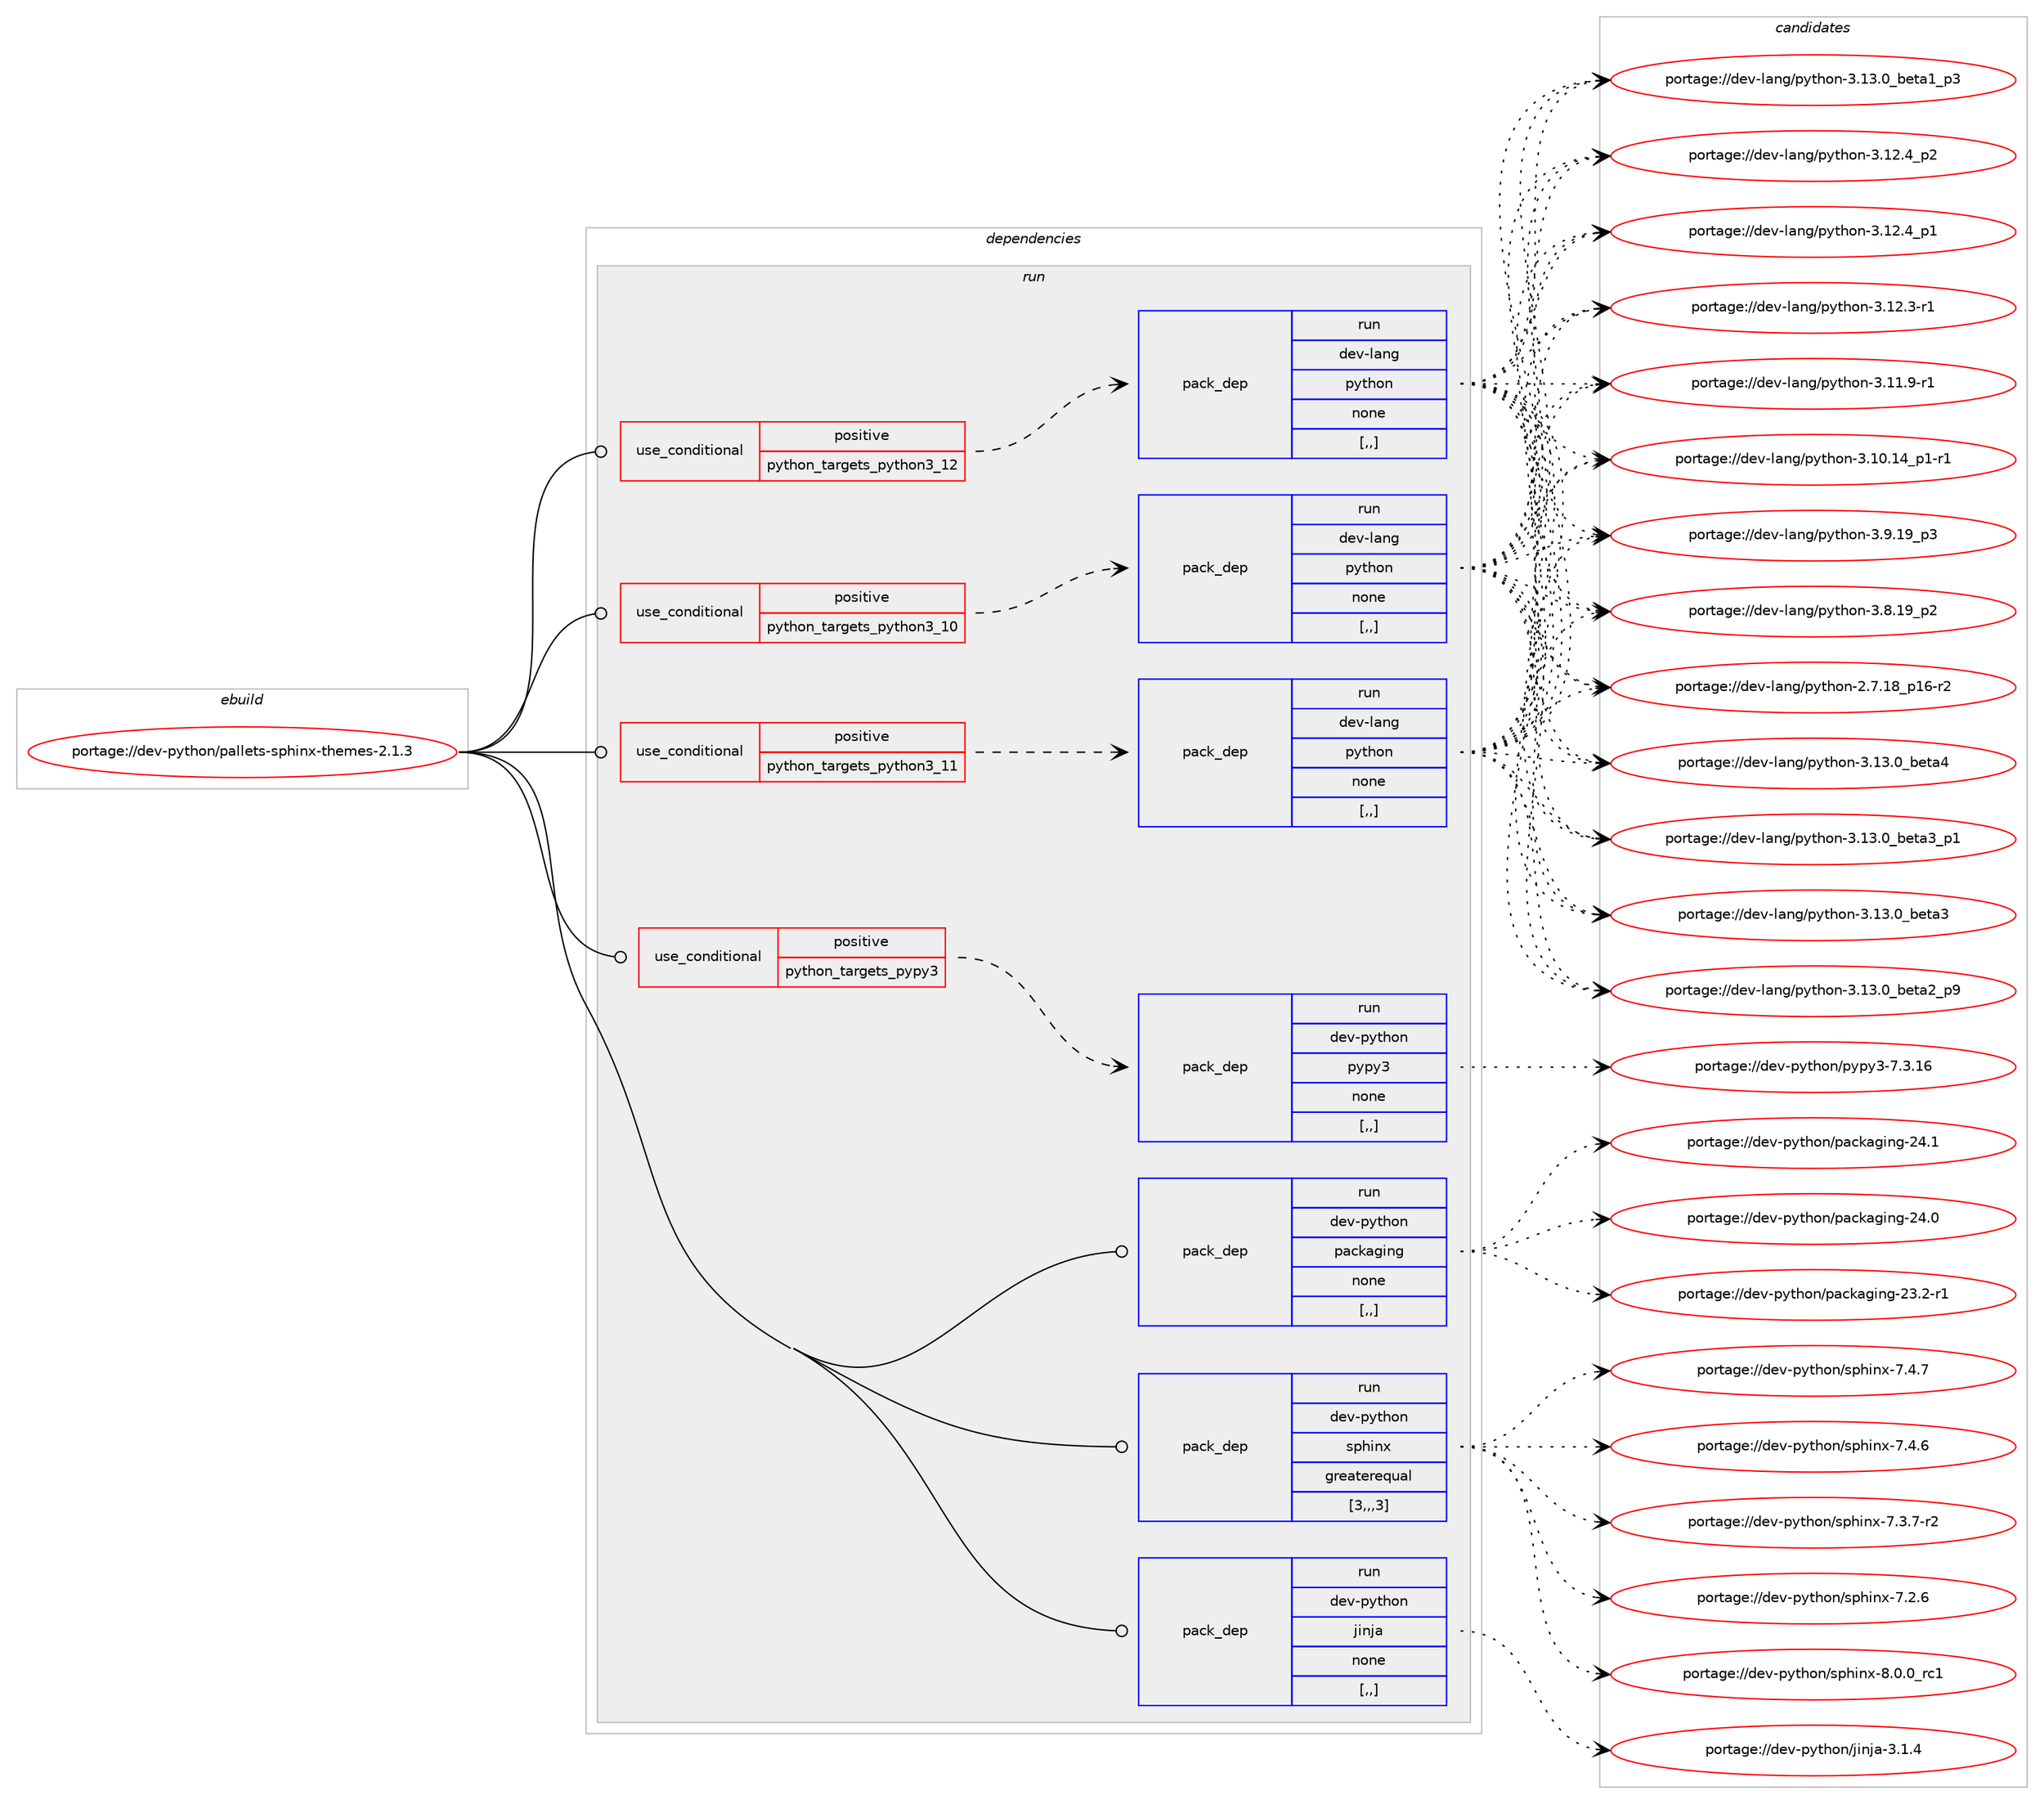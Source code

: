 digraph prolog {

# *************
# Graph options
# *************

newrank=true;
concentrate=true;
compound=true;
graph [rankdir=LR,fontname=Helvetica,fontsize=10,ranksep=1.5];#, ranksep=2.5, nodesep=0.2];
edge  [arrowhead=vee];
node  [fontname=Helvetica,fontsize=10];

# **********
# The ebuild
# **********

subgraph cluster_leftcol {
color=gray;
label=<<i>ebuild</i>>;
id [label="portage://dev-python/pallets-sphinx-themes-2.1.3", color=red, width=4, href="../dev-python/pallets-sphinx-themes-2.1.3.svg"];
}

# ****************
# The dependencies
# ****************

subgraph cluster_midcol {
color=gray;
label=<<i>dependencies</i>>;
subgraph cluster_compile {
fillcolor="#eeeeee";
style=filled;
label=<<i>compile</i>>;
}
subgraph cluster_compileandrun {
fillcolor="#eeeeee";
style=filled;
label=<<i>compile and run</i>>;
}
subgraph cluster_run {
fillcolor="#eeeeee";
style=filled;
label=<<i>run</i>>;
subgraph cond35661 {
dependency153592 [label=<<TABLE BORDER="0" CELLBORDER="1" CELLSPACING="0" CELLPADDING="4"><TR><TD ROWSPAN="3" CELLPADDING="10">use_conditional</TD></TR><TR><TD>positive</TD></TR><TR><TD>python_targets_pypy3</TD></TR></TABLE>>, shape=none, color=red];
subgraph pack116681 {
dependency153593 [label=<<TABLE BORDER="0" CELLBORDER="1" CELLSPACING="0" CELLPADDING="4" WIDTH="220"><TR><TD ROWSPAN="6" CELLPADDING="30">pack_dep</TD></TR><TR><TD WIDTH="110">run</TD></TR><TR><TD>dev-python</TD></TR><TR><TD>pypy3</TD></TR><TR><TD>none</TD></TR><TR><TD>[,,]</TD></TR></TABLE>>, shape=none, color=blue];
}
dependency153592:e -> dependency153593:w [weight=20,style="dashed",arrowhead="vee"];
}
id:e -> dependency153592:w [weight=20,style="solid",arrowhead="odot"];
subgraph cond35662 {
dependency153594 [label=<<TABLE BORDER="0" CELLBORDER="1" CELLSPACING="0" CELLPADDING="4"><TR><TD ROWSPAN="3" CELLPADDING="10">use_conditional</TD></TR><TR><TD>positive</TD></TR><TR><TD>python_targets_python3_10</TD></TR></TABLE>>, shape=none, color=red];
subgraph pack116682 {
dependency153595 [label=<<TABLE BORDER="0" CELLBORDER="1" CELLSPACING="0" CELLPADDING="4" WIDTH="220"><TR><TD ROWSPAN="6" CELLPADDING="30">pack_dep</TD></TR><TR><TD WIDTH="110">run</TD></TR><TR><TD>dev-lang</TD></TR><TR><TD>python</TD></TR><TR><TD>none</TD></TR><TR><TD>[,,]</TD></TR></TABLE>>, shape=none, color=blue];
}
dependency153594:e -> dependency153595:w [weight=20,style="dashed",arrowhead="vee"];
}
id:e -> dependency153594:w [weight=20,style="solid",arrowhead="odot"];
subgraph cond35663 {
dependency153596 [label=<<TABLE BORDER="0" CELLBORDER="1" CELLSPACING="0" CELLPADDING="4"><TR><TD ROWSPAN="3" CELLPADDING="10">use_conditional</TD></TR><TR><TD>positive</TD></TR><TR><TD>python_targets_python3_11</TD></TR></TABLE>>, shape=none, color=red];
subgraph pack116683 {
dependency153597 [label=<<TABLE BORDER="0" CELLBORDER="1" CELLSPACING="0" CELLPADDING="4" WIDTH="220"><TR><TD ROWSPAN="6" CELLPADDING="30">pack_dep</TD></TR><TR><TD WIDTH="110">run</TD></TR><TR><TD>dev-lang</TD></TR><TR><TD>python</TD></TR><TR><TD>none</TD></TR><TR><TD>[,,]</TD></TR></TABLE>>, shape=none, color=blue];
}
dependency153596:e -> dependency153597:w [weight=20,style="dashed",arrowhead="vee"];
}
id:e -> dependency153596:w [weight=20,style="solid",arrowhead="odot"];
subgraph cond35664 {
dependency153598 [label=<<TABLE BORDER="0" CELLBORDER="1" CELLSPACING="0" CELLPADDING="4"><TR><TD ROWSPAN="3" CELLPADDING="10">use_conditional</TD></TR><TR><TD>positive</TD></TR><TR><TD>python_targets_python3_12</TD></TR></TABLE>>, shape=none, color=red];
subgraph pack116684 {
dependency153599 [label=<<TABLE BORDER="0" CELLBORDER="1" CELLSPACING="0" CELLPADDING="4" WIDTH="220"><TR><TD ROWSPAN="6" CELLPADDING="30">pack_dep</TD></TR><TR><TD WIDTH="110">run</TD></TR><TR><TD>dev-lang</TD></TR><TR><TD>python</TD></TR><TR><TD>none</TD></TR><TR><TD>[,,]</TD></TR></TABLE>>, shape=none, color=blue];
}
dependency153598:e -> dependency153599:w [weight=20,style="dashed",arrowhead="vee"];
}
id:e -> dependency153598:w [weight=20,style="solid",arrowhead="odot"];
subgraph pack116685 {
dependency153600 [label=<<TABLE BORDER="0" CELLBORDER="1" CELLSPACING="0" CELLPADDING="4" WIDTH="220"><TR><TD ROWSPAN="6" CELLPADDING="30">pack_dep</TD></TR><TR><TD WIDTH="110">run</TD></TR><TR><TD>dev-python</TD></TR><TR><TD>jinja</TD></TR><TR><TD>none</TD></TR><TR><TD>[,,]</TD></TR></TABLE>>, shape=none, color=blue];
}
id:e -> dependency153600:w [weight=20,style="solid",arrowhead="odot"];
subgraph pack116686 {
dependency153601 [label=<<TABLE BORDER="0" CELLBORDER="1" CELLSPACING="0" CELLPADDING="4" WIDTH="220"><TR><TD ROWSPAN="6" CELLPADDING="30">pack_dep</TD></TR><TR><TD WIDTH="110">run</TD></TR><TR><TD>dev-python</TD></TR><TR><TD>packaging</TD></TR><TR><TD>none</TD></TR><TR><TD>[,,]</TD></TR></TABLE>>, shape=none, color=blue];
}
id:e -> dependency153601:w [weight=20,style="solid",arrowhead="odot"];
subgraph pack116687 {
dependency153602 [label=<<TABLE BORDER="0" CELLBORDER="1" CELLSPACING="0" CELLPADDING="4" WIDTH="220"><TR><TD ROWSPAN="6" CELLPADDING="30">pack_dep</TD></TR><TR><TD WIDTH="110">run</TD></TR><TR><TD>dev-python</TD></TR><TR><TD>sphinx</TD></TR><TR><TD>greaterequal</TD></TR><TR><TD>[3,,,3]</TD></TR></TABLE>>, shape=none, color=blue];
}
id:e -> dependency153602:w [weight=20,style="solid",arrowhead="odot"];
}
}

# **************
# The candidates
# **************

subgraph cluster_choices {
rank=same;
color=gray;
label=<<i>candidates</i>>;

subgraph choice116681 {
color=black;
nodesep=1;
choice10010111845112121116104111110471121211121215145554651464954 [label="portage://dev-python/pypy3-7.3.16", color=red, width=4,href="../dev-python/pypy3-7.3.16.svg"];
dependency153593:e -> choice10010111845112121116104111110471121211121215145554651464954:w [style=dotted,weight="100"];
}
subgraph choice116682 {
color=black;
nodesep=1;
choice1001011184510897110103471121211161041111104551464951464895981011169752 [label="portage://dev-lang/python-3.13.0_beta4", color=red, width=4,href="../dev-lang/python-3.13.0_beta4.svg"];
choice10010111845108971101034711212111610411111045514649514648959810111697519511249 [label="portage://dev-lang/python-3.13.0_beta3_p1", color=red, width=4,href="../dev-lang/python-3.13.0_beta3_p1.svg"];
choice1001011184510897110103471121211161041111104551464951464895981011169751 [label="portage://dev-lang/python-3.13.0_beta3", color=red, width=4,href="../dev-lang/python-3.13.0_beta3.svg"];
choice10010111845108971101034711212111610411111045514649514648959810111697509511257 [label="portage://dev-lang/python-3.13.0_beta2_p9", color=red, width=4,href="../dev-lang/python-3.13.0_beta2_p9.svg"];
choice10010111845108971101034711212111610411111045514649514648959810111697499511251 [label="portage://dev-lang/python-3.13.0_beta1_p3", color=red, width=4,href="../dev-lang/python-3.13.0_beta1_p3.svg"];
choice100101118451089711010347112121116104111110455146495046529511250 [label="portage://dev-lang/python-3.12.4_p2", color=red, width=4,href="../dev-lang/python-3.12.4_p2.svg"];
choice100101118451089711010347112121116104111110455146495046529511249 [label="portage://dev-lang/python-3.12.4_p1", color=red, width=4,href="../dev-lang/python-3.12.4_p1.svg"];
choice100101118451089711010347112121116104111110455146495046514511449 [label="portage://dev-lang/python-3.12.3-r1", color=red, width=4,href="../dev-lang/python-3.12.3-r1.svg"];
choice100101118451089711010347112121116104111110455146494946574511449 [label="portage://dev-lang/python-3.11.9-r1", color=red, width=4,href="../dev-lang/python-3.11.9-r1.svg"];
choice100101118451089711010347112121116104111110455146494846495295112494511449 [label="portage://dev-lang/python-3.10.14_p1-r1", color=red, width=4,href="../dev-lang/python-3.10.14_p1-r1.svg"];
choice100101118451089711010347112121116104111110455146574649579511251 [label="portage://dev-lang/python-3.9.19_p3", color=red, width=4,href="../dev-lang/python-3.9.19_p3.svg"];
choice100101118451089711010347112121116104111110455146564649579511250 [label="portage://dev-lang/python-3.8.19_p2", color=red, width=4,href="../dev-lang/python-3.8.19_p2.svg"];
choice100101118451089711010347112121116104111110455046554649569511249544511450 [label="portage://dev-lang/python-2.7.18_p16-r2", color=red, width=4,href="../dev-lang/python-2.7.18_p16-r2.svg"];
dependency153595:e -> choice1001011184510897110103471121211161041111104551464951464895981011169752:w [style=dotted,weight="100"];
dependency153595:e -> choice10010111845108971101034711212111610411111045514649514648959810111697519511249:w [style=dotted,weight="100"];
dependency153595:e -> choice1001011184510897110103471121211161041111104551464951464895981011169751:w [style=dotted,weight="100"];
dependency153595:e -> choice10010111845108971101034711212111610411111045514649514648959810111697509511257:w [style=dotted,weight="100"];
dependency153595:e -> choice10010111845108971101034711212111610411111045514649514648959810111697499511251:w [style=dotted,weight="100"];
dependency153595:e -> choice100101118451089711010347112121116104111110455146495046529511250:w [style=dotted,weight="100"];
dependency153595:e -> choice100101118451089711010347112121116104111110455146495046529511249:w [style=dotted,weight="100"];
dependency153595:e -> choice100101118451089711010347112121116104111110455146495046514511449:w [style=dotted,weight="100"];
dependency153595:e -> choice100101118451089711010347112121116104111110455146494946574511449:w [style=dotted,weight="100"];
dependency153595:e -> choice100101118451089711010347112121116104111110455146494846495295112494511449:w [style=dotted,weight="100"];
dependency153595:e -> choice100101118451089711010347112121116104111110455146574649579511251:w [style=dotted,weight="100"];
dependency153595:e -> choice100101118451089711010347112121116104111110455146564649579511250:w [style=dotted,weight="100"];
dependency153595:e -> choice100101118451089711010347112121116104111110455046554649569511249544511450:w [style=dotted,weight="100"];
}
subgraph choice116683 {
color=black;
nodesep=1;
choice1001011184510897110103471121211161041111104551464951464895981011169752 [label="portage://dev-lang/python-3.13.0_beta4", color=red, width=4,href="../dev-lang/python-3.13.0_beta4.svg"];
choice10010111845108971101034711212111610411111045514649514648959810111697519511249 [label="portage://dev-lang/python-3.13.0_beta3_p1", color=red, width=4,href="../dev-lang/python-3.13.0_beta3_p1.svg"];
choice1001011184510897110103471121211161041111104551464951464895981011169751 [label="portage://dev-lang/python-3.13.0_beta3", color=red, width=4,href="../dev-lang/python-3.13.0_beta3.svg"];
choice10010111845108971101034711212111610411111045514649514648959810111697509511257 [label="portage://dev-lang/python-3.13.0_beta2_p9", color=red, width=4,href="../dev-lang/python-3.13.0_beta2_p9.svg"];
choice10010111845108971101034711212111610411111045514649514648959810111697499511251 [label="portage://dev-lang/python-3.13.0_beta1_p3", color=red, width=4,href="../dev-lang/python-3.13.0_beta1_p3.svg"];
choice100101118451089711010347112121116104111110455146495046529511250 [label="portage://dev-lang/python-3.12.4_p2", color=red, width=4,href="../dev-lang/python-3.12.4_p2.svg"];
choice100101118451089711010347112121116104111110455146495046529511249 [label="portage://dev-lang/python-3.12.4_p1", color=red, width=4,href="../dev-lang/python-3.12.4_p1.svg"];
choice100101118451089711010347112121116104111110455146495046514511449 [label="portage://dev-lang/python-3.12.3-r1", color=red, width=4,href="../dev-lang/python-3.12.3-r1.svg"];
choice100101118451089711010347112121116104111110455146494946574511449 [label="portage://dev-lang/python-3.11.9-r1", color=red, width=4,href="../dev-lang/python-3.11.9-r1.svg"];
choice100101118451089711010347112121116104111110455146494846495295112494511449 [label="portage://dev-lang/python-3.10.14_p1-r1", color=red, width=4,href="../dev-lang/python-3.10.14_p1-r1.svg"];
choice100101118451089711010347112121116104111110455146574649579511251 [label="portage://dev-lang/python-3.9.19_p3", color=red, width=4,href="../dev-lang/python-3.9.19_p3.svg"];
choice100101118451089711010347112121116104111110455146564649579511250 [label="portage://dev-lang/python-3.8.19_p2", color=red, width=4,href="../dev-lang/python-3.8.19_p2.svg"];
choice100101118451089711010347112121116104111110455046554649569511249544511450 [label="portage://dev-lang/python-2.7.18_p16-r2", color=red, width=4,href="../dev-lang/python-2.7.18_p16-r2.svg"];
dependency153597:e -> choice1001011184510897110103471121211161041111104551464951464895981011169752:w [style=dotted,weight="100"];
dependency153597:e -> choice10010111845108971101034711212111610411111045514649514648959810111697519511249:w [style=dotted,weight="100"];
dependency153597:e -> choice1001011184510897110103471121211161041111104551464951464895981011169751:w [style=dotted,weight="100"];
dependency153597:e -> choice10010111845108971101034711212111610411111045514649514648959810111697509511257:w [style=dotted,weight="100"];
dependency153597:e -> choice10010111845108971101034711212111610411111045514649514648959810111697499511251:w [style=dotted,weight="100"];
dependency153597:e -> choice100101118451089711010347112121116104111110455146495046529511250:w [style=dotted,weight="100"];
dependency153597:e -> choice100101118451089711010347112121116104111110455146495046529511249:w [style=dotted,weight="100"];
dependency153597:e -> choice100101118451089711010347112121116104111110455146495046514511449:w [style=dotted,weight="100"];
dependency153597:e -> choice100101118451089711010347112121116104111110455146494946574511449:w [style=dotted,weight="100"];
dependency153597:e -> choice100101118451089711010347112121116104111110455146494846495295112494511449:w [style=dotted,weight="100"];
dependency153597:e -> choice100101118451089711010347112121116104111110455146574649579511251:w [style=dotted,weight="100"];
dependency153597:e -> choice100101118451089711010347112121116104111110455146564649579511250:w [style=dotted,weight="100"];
dependency153597:e -> choice100101118451089711010347112121116104111110455046554649569511249544511450:w [style=dotted,weight="100"];
}
subgraph choice116684 {
color=black;
nodesep=1;
choice1001011184510897110103471121211161041111104551464951464895981011169752 [label="portage://dev-lang/python-3.13.0_beta4", color=red, width=4,href="../dev-lang/python-3.13.0_beta4.svg"];
choice10010111845108971101034711212111610411111045514649514648959810111697519511249 [label="portage://dev-lang/python-3.13.0_beta3_p1", color=red, width=4,href="../dev-lang/python-3.13.0_beta3_p1.svg"];
choice1001011184510897110103471121211161041111104551464951464895981011169751 [label="portage://dev-lang/python-3.13.0_beta3", color=red, width=4,href="../dev-lang/python-3.13.0_beta3.svg"];
choice10010111845108971101034711212111610411111045514649514648959810111697509511257 [label="portage://dev-lang/python-3.13.0_beta2_p9", color=red, width=4,href="../dev-lang/python-3.13.0_beta2_p9.svg"];
choice10010111845108971101034711212111610411111045514649514648959810111697499511251 [label="portage://dev-lang/python-3.13.0_beta1_p3", color=red, width=4,href="../dev-lang/python-3.13.0_beta1_p3.svg"];
choice100101118451089711010347112121116104111110455146495046529511250 [label="portage://dev-lang/python-3.12.4_p2", color=red, width=4,href="../dev-lang/python-3.12.4_p2.svg"];
choice100101118451089711010347112121116104111110455146495046529511249 [label="portage://dev-lang/python-3.12.4_p1", color=red, width=4,href="../dev-lang/python-3.12.4_p1.svg"];
choice100101118451089711010347112121116104111110455146495046514511449 [label="portage://dev-lang/python-3.12.3-r1", color=red, width=4,href="../dev-lang/python-3.12.3-r1.svg"];
choice100101118451089711010347112121116104111110455146494946574511449 [label="portage://dev-lang/python-3.11.9-r1", color=red, width=4,href="../dev-lang/python-3.11.9-r1.svg"];
choice100101118451089711010347112121116104111110455146494846495295112494511449 [label="portage://dev-lang/python-3.10.14_p1-r1", color=red, width=4,href="../dev-lang/python-3.10.14_p1-r1.svg"];
choice100101118451089711010347112121116104111110455146574649579511251 [label="portage://dev-lang/python-3.9.19_p3", color=red, width=4,href="../dev-lang/python-3.9.19_p3.svg"];
choice100101118451089711010347112121116104111110455146564649579511250 [label="portage://dev-lang/python-3.8.19_p2", color=red, width=4,href="../dev-lang/python-3.8.19_p2.svg"];
choice100101118451089711010347112121116104111110455046554649569511249544511450 [label="portage://dev-lang/python-2.7.18_p16-r2", color=red, width=4,href="../dev-lang/python-2.7.18_p16-r2.svg"];
dependency153599:e -> choice1001011184510897110103471121211161041111104551464951464895981011169752:w [style=dotted,weight="100"];
dependency153599:e -> choice10010111845108971101034711212111610411111045514649514648959810111697519511249:w [style=dotted,weight="100"];
dependency153599:e -> choice1001011184510897110103471121211161041111104551464951464895981011169751:w [style=dotted,weight="100"];
dependency153599:e -> choice10010111845108971101034711212111610411111045514649514648959810111697509511257:w [style=dotted,weight="100"];
dependency153599:e -> choice10010111845108971101034711212111610411111045514649514648959810111697499511251:w [style=dotted,weight="100"];
dependency153599:e -> choice100101118451089711010347112121116104111110455146495046529511250:w [style=dotted,weight="100"];
dependency153599:e -> choice100101118451089711010347112121116104111110455146495046529511249:w [style=dotted,weight="100"];
dependency153599:e -> choice100101118451089711010347112121116104111110455146495046514511449:w [style=dotted,weight="100"];
dependency153599:e -> choice100101118451089711010347112121116104111110455146494946574511449:w [style=dotted,weight="100"];
dependency153599:e -> choice100101118451089711010347112121116104111110455146494846495295112494511449:w [style=dotted,weight="100"];
dependency153599:e -> choice100101118451089711010347112121116104111110455146574649579511251:w [style=dotted,weight="100"];
dependency153599:e -> choice100101118451089711010347112121116104111110455146564649579511250:w [style=dotted,weight="100"];
dependency153599:e -> choice100101118451089711010347112121116104111110455046554649569511249544511450:w [style=dotted,weight="100"];
}
subgraph choice116685 {
color=black;
nodesep=1;
choice100101118451121211161041111104710610511010697455146494652 [label="portage://dev-python/jinja-3.1.4", color=red, width=4,href="../dev-python/jinja-3.1.4.svg"];
dependency153600:e -> choice100101118451121211161041111104710610511010697455146494652:w [style=dotted,weight="100"];
}
subgraph choice116686 {
color=black;
nodesep=1;
choice10010111845112121116104111110471129799107971031051101034550524649 [label="portage://dev-python/packaging-24.1", color=red, width=4,href="../dev-python/packaging-24.1.svg"];
choice10010111845112121116104111110471129799107971031051101034550524648 [label="portage://dev-python/packaging-24.0", color=red, width=4,href="../dev-python/packaging-24.0.svg"];
choice100101118451121211161041111104711297991079710310511010345505146504511449 [label="portage://dev-python/packaging-23.2-r1", color=red, width=4,href="../dev-python/packaging-23.2-r1.svg"];
dependency153601:e -> choice10010111845112121116104111110471129799107971031051101034550524649:w [style=dotted,weight="100"];
dependency153601:e -> choice10010111845112121116104111110471129799107971031051101034550524648:w [style=dotted,weight="100"];
dependency153601:e -> choice100101118451121211161041111104711297991079710310511010345505146504511449:w [style=dotted,weight="100"];
}
subgraph choice116687 {
color=black;
nodesep=1;
choice1001011184511212111610411111047115112104105110120455646484648951149949 [label="portage://dev-python/sphinx-8.0.0_rc1", color=red, width=4,href="../dev-python/sphinx-8.0.0_rc1.svg"];
choice1001011184511212111610411111047115112104105110120455546524655 [label="portage://dev-python/sphinx-7.4.7", color=red, width=4,href="../dev-python/sphinx-7.4.7.svg"];
choice1001011184511212111610411111047115112104105110120455546524654 [label="portage://dev-python/sphinx-7.4.6", color=red, width=4,href="../dev-python/sphinx-7.4.6.svg"];
choice10010111845112121116104111110471151121041051101204555465146554511450 [label="portage://dev-python/sphinx-7.3.7-r2", color=red, width=4,href="../dev-python/sphinx-7.3.7-r2.svg"];
choice1001011184511212111610411111047115112104105110120455546504654 [label="portage://dev-python/sphinx-7.2.6", color=red, width=4,href="../dev-python/sphinx-7.2.6.svg"];
dependency153602:e -> choice1001011184511212111610411111047115112104105110120455646484648951149949:w [style=dotted,weight="100"];
dependency153602:e -> choice1001011184511212111610411111047115112104105110120455546524655:w [style=dotted,weight="100"];
dependency153602:e -> choice1001011184511212111610411111047115112104105110120455546524654:w [style=dotted,weight="100"];
dependency153602:e -> choice10010111845112121116104111110471151121041051101204555465146554511450:w [style=dotted,weight="100"];
dependency153602:e -> choice1001011184511212111610411111047115112104105110120455546504654:w [style=dotted,weight="100"];
}
}

}
